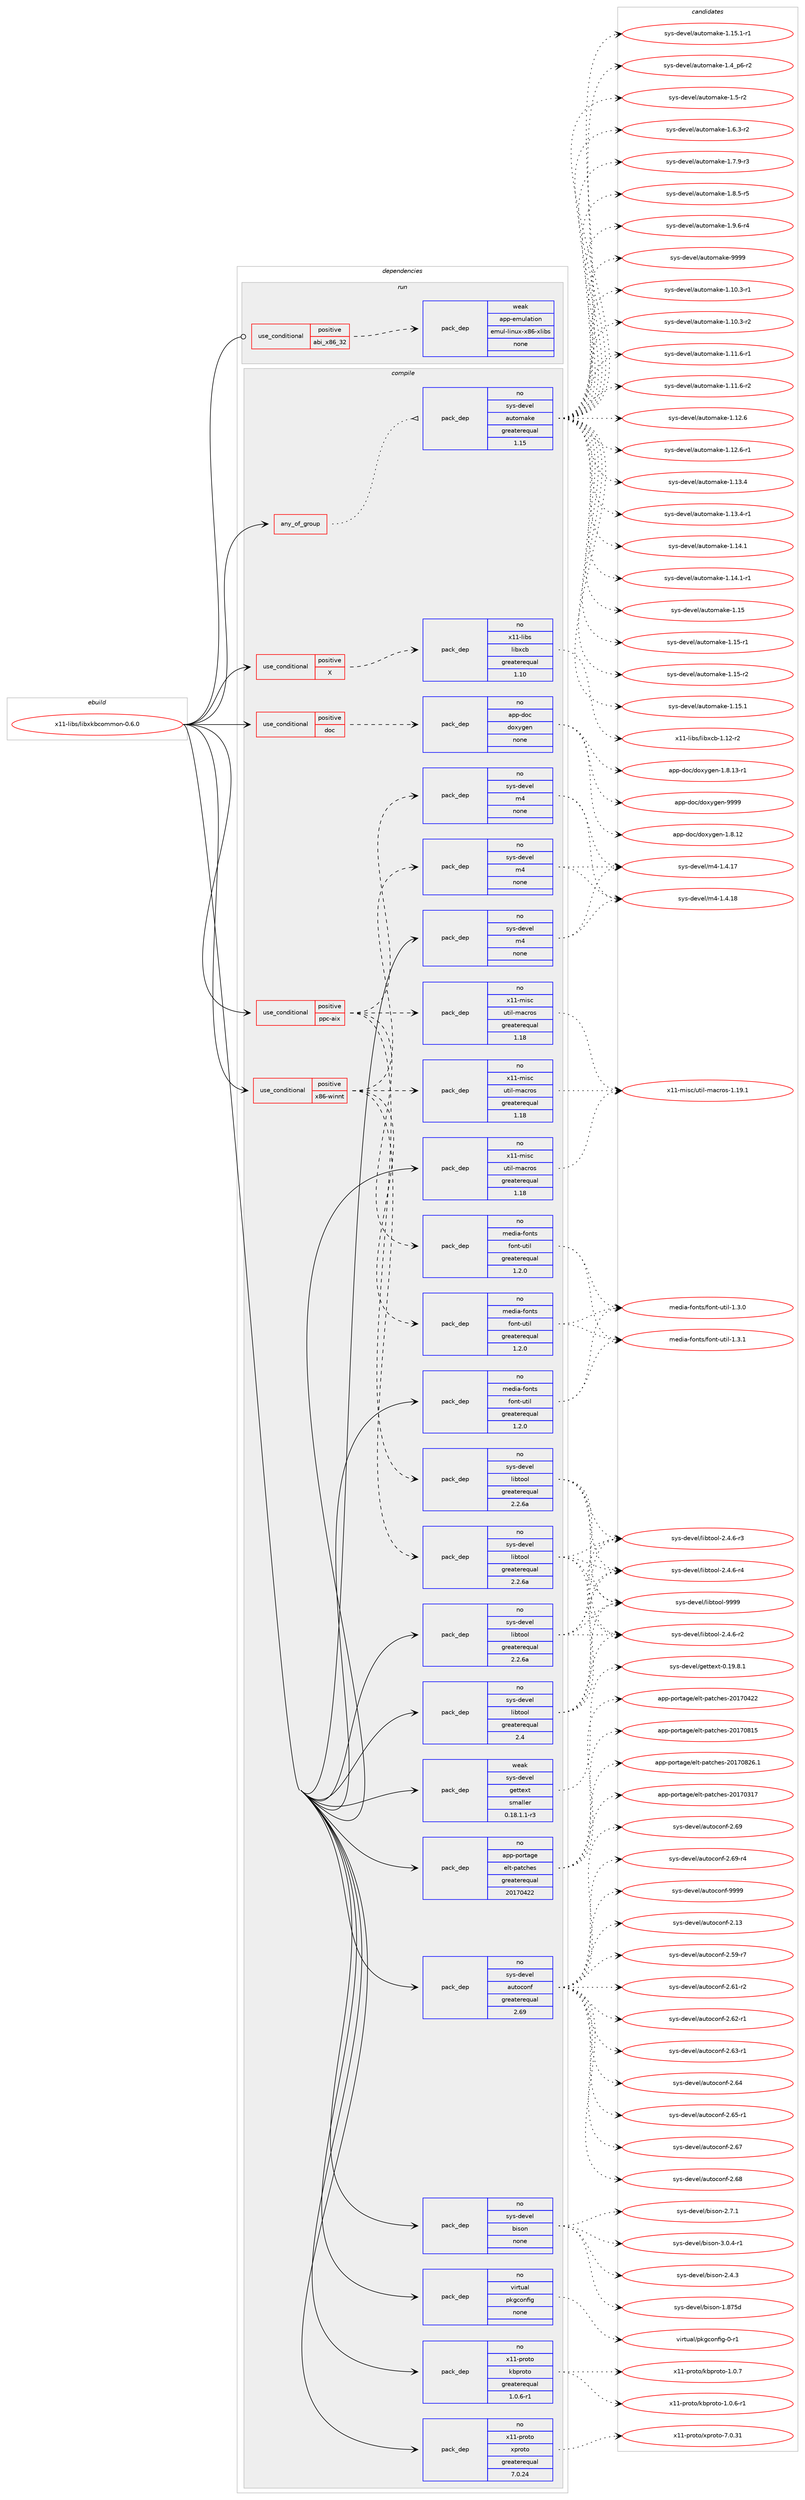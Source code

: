 digraph prolog {

# *************
# Graph options
# *************

newrank=true;
concentrate=true;
compound=true;
graph [rankdir=LR,fontname=Helvetica,fontsize=10,ranksep=1.5];#, ranksep=2.5, nodesep=0.2];
edge  [arrowhead=vee];
node  [fontname=Helvetica,fontsize=10];

# **********
# The ebuild
# **********

subgraph cluster_leftcol {
color=gray;
rank=same;
label=<<i>ebuild</i>>;
id [label="x11-libs/libxkbcommon-0.6.0", color=red, width=4, href="../x11-libs/libxkbcommon-0.6.0.svg"];
}

# ****************
# The dependencies
# ****************

subgraph cluster_midcol {
color=gray;
label=<<i>dependencies</i>>;
subgraph cluster_compile {
fillcolor="#eeeeee";
style=filled;
label=<<i>compile</i>>;
subgraph any9384 {
dependency519846 [label=<<TABLE BORDER="0" CELLBORDER="1" CELLSPACING="0" CELLPADDING="4"><TR><TD CELLPADDING="10">any_of_group</TD></TR></TABLE>>, shape=none, color=red];subgraph pack387378 {
dependency519847 [label=<<TABLE BORDER="0" CELLBORDER="1" CELLSPACING="0" CELLPADDING="4" WIDTH="220"><TR><TD ROWSPAN="6" CELLPADDING="30">pack_dep</TD></TR><TR><TD WIDTH="110">no</TD></TR><TR><TD>sys-devel</TD></TR><TR><TD>automake</TD></TR><TR><TD>greaterequal</TD></TR><TR><TD>1.15</TD></TR></TABLE>>, shape=none, color=blue];
}
dependency519846:e -> dependency519847:w [weight=20,style="dotted",arrowhead="oinv"];
}
id:e -> dependency519846:w [weight=20,style="solid",arrowhead="vee"];
subgraph cond122741 {
dependency519848 [label=<<TABLE BORDER="0" CELLBORDER="1" CELLSPACING="0" CELLPADDING="4"><TR><TD ROWSPAN="3" CELLPADDING="10">use_conditional</TD></TR><TR><TD>positive</TD></TR><TR><TD>X</TD></TR></TABLE>>, shape=none, color=red];
subgraph pack387379 {
dependency519849 [label=<<TABLE BORDER="0" CELLBORDER="1" CELLSPACING="0" CELLPADDING="4" WIDTH="220"><TR><TD ROWSPAN="6" CELLPADDING="30">pack_dep</TD></TR><TR><TD WIDTH="110">no</TD></TR><TR><TD>x11-libs</TD></TR><TR><TD>libxcb</TD></TR><TR><TD>greaterequal</TD></TR><TR><TD>1.10</TD></TR></TABLE>>, shape=none, color=blue];
}
dependency519848:e -> dependency519849:w [weight=20,style="dashed",arrowhead="vee"];
}
id:e -> dependency519848:w [weight=20,style="solid",arrowhead="vee"];
subgraph cond122742 {
dependency519850 [label=<<TABLE BORDER="0" CELLBORDER="1" CELLSPACING="0" CELLPADDING="4"><TR><TD ROWSPAN="3" CELLPADDING="10">use_conditional</TD></TR><TR><TD>positive</TD></TR><TR><TD>doc</TD></TR></TABLE>>, shape=none, color=red];
subgraph pack387380 {
dependency519851 [label=<<TABLE BORDER="0" CELLBORDER="1" CELLSPACING="0" CELLPADDING="4" WIDTH="220"><TR><TD ROWSPAN="6" CELLPADDING="30">pack_dep</TD></TR><TR><TD WIDTH="110">no</TD></TR><TR><TD>app-doc</TD></TR><TR><TD>doxygen</TD></TR><TR><TD>none</TD></TR><TR><TD></TD></TR></TABLE>>, shape=none, color=blue];
}
dependency519850:e -> dependency519851:w [weight=20,style="dashed",arrowhead="vee"];
}
id:e -> dependency519850:w [weight=20,style="solid",arrowhead="vee"];
subgraph cond122743 {
dependency519852 [label=<<TABLE BORDER="0" CELLBORDER="1" CELLSPACING="0" CELLPADDING="4"><TR><TD ROWSPAN="3" CELLPADDING="10">use_conditional</TD></TR><TR><TD>positive</TD></TR><TR><TD>ppc-aix</TD></TR></TABLE>>, shape=none, color=red];
subgraph pack387381 {
dependency519853 [label=<<TABLE BORDER="0" CELLBORDER="1" CELLSPACING="0" CELLPADDING="4" WIDTH="220"><TR><TD ROWSPAN="6" CELLPADDING="30">pack_dep</TD></TR><TR><TD WIDTH="110">no</TD></TR><TR><TD>sys-devel</TD></TR><TR><TD>libtool</TD></TR><TR><TD>greaterequal</TD></TR><TR><TD>2.2.6a</TD></TR></TABLE>>, shape=none, color=blue];
}
dependency519852:e -> dependency519853:w [weight=20,style="dashed",arrowhead="vee"];
subgraph pack387382 {
dependency519854 [label=<<TABLE BORDER="0" CELLBORDER="1" CELLSPACING="0" CELLPADDING="4" WIDTH="220"><TR><TD ROWSPAN="6" CELLPADDING="30">pack_dep</TD></TR><TR><TD WIDTH="110">no</TD></TR><TR><TD>sys-devel</TD></TR><TR><TD>m4</TD></TR><TR><TD>none</TD></TR><TR><TD></TD></TR></TABLE>>, shape=none, color=blue];
}
dependency519852:e -> dependency519854:w [weight=20,style="dashed",arrowhead="vee"];
subgraph pack387383 {
dependency519855 [label=<<TABLE BORDER="0" CELLBORDER="1" CELLSPACING="0" CELLPADDING="4" WIDTH="220"><TR><TD ROWSPAN="6" CELLPADDING="30">pack_dep</TD></TR><TR><TD WIDTH="110">no</TD></TR><TR><TD>x11-misc</TD></TR><TR><TD>util-macros</TD></TR><TR><TD>greaterequal</TD></TR><TR><TD>1.18</TD></TR></TABLE>>, shape=none, color=blue];
}
dependency519852:e -> dependency519855:w [weight=20,style="dashed",arrowhead="vee"];
subgraph pack387384 {
dependency519856 [label=<<TABLE BORDER="0" CELLBORDER="1" CELLSPACING="0" CELLPADDING="4" WIDTH="220"><TR><TD ROWSPAN="6" CELLPADDING="30">pack_dep</TD></TR><TR><TD WIDTH="110">no</TD></TR><TR><TD>media-fonts</TD></TR><TR><TD>font-util</TD></TR><TR><TD>greaterequal</TD></TR><TR><TD>1.2.0</TD></TR></TABLE>>, shape=none, color=blue];
}
dependency519852:e -> dependency519856:w [weight=20,style="dashed",arrowhead="vee"];
}
id:e -> dependency519852:w [weight=20,style="solid",arrowhead="vee"];
subgraph cond122744 {
dependency519857 [label=<<TABLE BORDER="0" CELLBORDER="1" CELLSPACING="0" CELLPADDING="4"><TR><TD ROWSPAN="3" CELLPADDING="10">use_conditional</TD></TR><TR><TD>positive</TD></TR><TR><TD>x86-winnt</TD></TR></TABLE>>, shape=none, color=red];
subgraph pack387385 {
dependency519858 [label=<<TABLE BORDER="0" CELLBORDER="1" CELLSPACING="0" CELLPADDING="4" WIDTH="220"><TR><TD ROWSPAN="6" CELLPADDING="30">pack_dep</TD></TR><TR><TD WIDTH="110">no</TD></TR><TR><TD>sys-devel</TD></TR><TR><TD>libtool</TD></TR><TR><TD>greaterequal</TD></TR><TR><TD>2.2.6a</TD></TR></TABLE>>, shape=none, color=blue];
}
dependency519857:e -> dependency519858:w [weight=20,style="dashed",arrowhead="vee"];
subgraph pack387386 {
dependency519859 [label=<<TABLE BORDER="0" CELLBORDER="1" CELLSPACING="0" CELLPADDING="4" WIDTH="220"><TR><TD ROWSPAN="6" CELLPADDING="30">pack_dep</TD></TR><TR><TD WIDTH="110">no</TD></TR><TR><TD>sys-devel</TD></TR><TR><TD>m4</TD></TR><TR><TD>none</TD></TR><TR><TD></TD></TR></TABLE>>, shape=none, color=blue];
}
dependency519857:e -> dependency519859:w [weight=20,style="dashed",arrowhead="vee"];
subgraph pack387387 {
dependency519860 [label=<<TABLE BORDER="0" CELLBORDER="1" CELLSPACING="0" CELLPADDING="4" WIDTH="220"><TR><TD ROWSPAN="6" CELLPADDING="30">pack_dep</TD></TR><TR><TD WIDTH="110">no</TD></TR><TR><TD>x11-misc</TD></TR><TR><TD>util-macros</TD></TR><TR><TD>greaterequal</TD></TR><TR><TD>1.18</TD></TR></TABLE>>, shape=none, color=blue];
}
dependency519857:e -> dependency519860:w [weight=20,style="dashed",arrowhead="vee"];
subgraph pack387388 {
dependency519861 [label=<<TABLE BORDER="0" CELLBORDER="1" CELLSPACING="0" CELLPADDING="4" WIDTH="220"><TR><TD ROWSPAN="6" CELLPADDING="30">pack_dep</TD></TR><TR><TD WIDTH="110">no</TD></TR><TR><TD>media-fonts</TD></TR><TR><TD>font-util</TD></TR><TR><TD>greaterequal</TD></TR><TR><TD>1.2.0</TD></TR></TABLE>>, shape=none, color=blue];
}
dependency519857:e -> dependency519861:w [weight=20,style="dashed",arrowhead="vee"];
}
id:e -> dependency519857:w [weight=20,style="solid",arrowhead="vee"];
subgraph pack387389 {
dependency519862 [label=<<TABLE BORDER="0" CELLBORDER="1" CELLSPACING="0" CELLPADDING="4" WIDTH="220"><TR><TD ROWSPAN="6" CELLPADDING="30">pack_dep</TD></TR><TR><TD WIDTH="110">no</TD></TR><TR><TD>app-portage</TD></TR><TR><TD>elt-patches</TD></TR><TR><TD>greaterequal</TD></TR><TR><TD>20170422</TD></TR></TABLE>>, shape=none, color=blue];
}
id:e -> dependency519862:w [weight=20,style="solid",arrowhead="vee"];
subgraph pack387390 {
dependency519863 [label=<<TABLE BORDER="0" CELLBORDER="1" CELLSPACING="0" CELLPADDING="4" WIDTH="220"><TR><TD ROWSPAN="6" CELLPADDING="30">pack_dep</TD></TR><TR><TD WIDTH="110">no</TD></TR><TR><TD>media-fonts</TD></TR><TR><TD>font-util</TD></TR><TR><TD>greaterequal</TD></TR><TR><TD>1.2.0</TD></TR></TABLE>>, shape=none, color=blue];
}
id:e -> dependency519863:w [weight=20,style="solid",arrowhead="vee"];
subgraph pack387391 {
dependency519864 [label=<<TABLE BORDER="0" CELLBORDER="1" CELLSPACING="0" CELLPADDING="4" WIDTH="220"><TR><TD ROWSPAN="6" CELLPADDING="30">pack_dep</TD></TR><TR><TD WIDTH="110">no</TD></TR><TR><TD>sys-devel</TD></TR><TR><TD>autoconf</TD></TR><TR><TD>greaterequal</TD></TR><TR><TD>2.69</TD></TR></TABLE>>, shape=none, color=blue];
}
id:e -> dependency519864:w [weight=20,style="solid",arrowhead="vee"];
subgraph pack387392 {
dependency519865 [label=<<TABLE BORDER="0" CELLBORDER="1" CELLSPACING="0" CELLPADDING="4" WIDTH="220"><TR><TD ROWSPAN="6" CELLPADDING="30">pack_dep</TD></TR><TR><TD WIDTH="110">no</TD></TR><TR><TD>sys-devel</TD></TR><TR><TD>bison</TD></TR><TR><TD>none</TD></TR><TR><TD></TD></TR></TABLE>>, shape=none, color=blue];
}
id:e -> dependency519865:w [weight=20,style="solid",arrowhead="vee"];
subgraph pack387393 {
dependency519866 [label=<<TABLE BORDER="0" CELLBORDER="1" CELLSPACING="0" CELLPADDING="4" WIDTH="220"><TR><TD ROWSPAN="6" CELLPADDING="30">pack_dep</TD></TR><TR><TD WIDTH="110">no</TD></TR><TR><TD>sys-devel</TD></TR><TR><TD>libtool</TD></TR><TR><TD>greaterequal</TD></TR><TR><TD>2.2.6a</TD></TR></TABLE>>, shape=none, color=blue];
}
id:e -> dependency519866:w [weight=20,style="solid",arrowhead="vee"];
subgraph pack387394 {
dependency519867 [label=<<TABLE BORDER="0" CELLBORDER="1" CELLSPACING="0" CELLPADDING="4" WIDTH="220"><TR><TD ROWSPAN="6" CELLPADDING="30">pack_dep</TD></TR><TR><TD WIDTH="110">no</TD></TR><TR><TD>sys-devel</TD></TR><TR><TD>libtool</TD></TR><TR><TD>greaterequal</TD></TR><TR><TD>2.4</TD></TR></TABLE>>, shape=none, color=blue];
}
id:e -> dependency519867:w [weight=20,style="solid",arrowhead="vee"];
subgraph pack387395 {
dependency519868 [label=<<TABLE BORDER="0" CELLBORDER="1" CELLSPACING="0" CELLPADDING="4" WIDTH="220"><TR><TD ROWSPAN="6" CELLPADDING="30">pack_dep</TD></TR><TR><TD WIDTH="110">no</TD></TR><TR><TD>sys-devel</TD></TR><TR><TD>m4</TD></TR><TR><TD>none</TD></TR><TR><TD></TD></TR></TABLE>>, shape=none, color=blue];
}
id:e -> dependency519868:w [weight=20,style="solid",arrowhead="vee"];
subgraph pack387396 {
dependency519869 [label=<<TABLE BORDER="0" CELLBORDER="1" CELLSPACING="0" CELLPADDING="4" WIDTH="220"><TR><TD ROWSPAN="6" CELLPADDING="30">pack_dep</TD></TR><TR><TD WIDTH="110">no</TD></TR><TR><TD>virtual</TD></TR><TR><TD>pkgconfig</TD></TR><TR><TD>none</TD></TR><TR><TD></TD></TR></TABLE>>, shape=none, color=blue];
}
id:e -> dependency519869:w [weight=20,style="solid",arrowhead="vee"];
subgraph pack387397 {
dependency519870 [label=<<TABLE BORDER="0" CELLBORDER="1" CELLSPACING="0" CELLPADDING="4" WIDTH="220"><TR><TD ROWSPAN="6" CELLPADDING="30">pack_dep</TD></TR><TR><TD WIDTH="110">no</TD></TR><TR><TD>x11-misc</TD></TR><TR><TD>util-macros</TD></TR><TR><TD>greaterequal</TD></TR><TR><TD>1.18</TD></TR></TABLE>>, shape=none, color=blue];
}
id:e -> dependency519870:w [weight=20,style="solid",arrowhead="vee"];
subgraph pack387398 {
dependency519871 [label=<<TABLE BORDER="0" CELLBORDER="1" CELLSPACING="0" CELLPADDING="4" WIDTH="220"><TR><TD ROWSPAN="6" CELLPADDING="30">pack_dep</TD></TR><TR><TD WIDTH="110">no</TD></TR><TR><TD>x11-proto</TD></TR><TR><TD>kbproto</TD></TR><TR><TD>greaterequal</TD></TR><TR><TD>1.0.6-r1</TD></TR></TABLE>>, shape=none, color=blue];
}
id:e -> dependency519871:w [weight=20,style="solid",arrowhead="vee"];
subgraph pack387399 {
dependency519872 [label=<<TABLE BORDER="0" CELLBORDER="1" CELLSPACING="0" CELLPADDING="4" WIDTH="220"><TR><TD ROWSPAN="6" CELLPADDING="30">pack_dep</TD></TR><TR><TD WIDTH="110">no</TD></TR><TR><TD>x11-proto</TD></TR><TR><TD>xproto</TD></TR><TR><TD>greaterequal</TD></TR><TR><TD>7.0.24</TD></TR></TABLE>>, shape=none, color=blue];
}
id:e -> dependency519872:w [weight=20,style="solid",arrowhead="vee"];
subgraph pack387400 {
dependency519873 [label=<<TABLE BORDER="0" CELLBORDER="1" CELLSPACING="0" CELLPADDING="4" WIDTH="220"><TR><TD ROWSPAN="6" CELLPADDING="30">pack_dep</TD></TR><TR><TD WIDTH="110">weak</TD></TR><TR><TD>sys-devel</TD></TR><TR><TD>gettext</TD></TR><TR><TD>smaller</TD></TR><TR><TD>0.18.1.1-r3</TD></TR></TABLE>>, shape=none, color=blue];
}
id:e -> dependency519873:w [weight=20,style="solid",arrowhead="vee"];
}
subgraph cluster_compileandrun {
fillcolor="#eeeeee";
style=filled;
label=<<i>compile and run</i>>;
}
subgraph cluster_run {
fillcolor="#eeeeee";
style=filled;
label=<<i>run</i>>;
subgraph cond122745 {
dependency519874 [label=<<TABLE BORDER="0" CELLBORDER="1" CELLSPACING="0" CELLPADDING="4"><TR><TD ROWSPAN="3" CELLPADDING="10">use_conditional</TD></TR><TR><TD>positive</TD></TR><TR><TD>abi_x86_32</TD></TR></TABLE>>, shape=none, color=red];
subgraph pack387401 {
dependency519875 [label=<<TABLE BORDER="0" CELLBORDER="1" CELLSPACING="0" CELLPADDING="4" WIDTH="220"><TR><TD ROWSPAN="6" CELLPADDING="30">pack_dep</TD></TR><TR><TD WIDTH="110">weak</TD></TR><TR><TD>app-emulation</TD></TR><TR><TD>emul-linux-x86-xlibs</TD></TR><TR><TD>none</TD></TR><TR><TD></TD></TR></TABLE>>, shape=none, color=blue];
}
dependency519874:e -> dependency519875:w [weight=20,style="dashed",arrowhead="vee"];
}
id:e -> dependency519874:w [weight=20,style="solid",arrowhead="odot"];
}
}

# **************
# The candidates
# **************

subgraph cluster_choices {
rank=same;
color=gray;
label=<<i>candidates</i>>;

subgraph choice387378 {
color=black;
nodesep=1;
choice11512111545100101118101108479711711611110997107101454946494846514511449 [label="sys-devel/automake-1.10.3-r1", color=red, width=4,href="../sys-devel/automake-1.10.3-r1.svg"];
choice11512111545100101118101108479711711611110997107101454946494846514511450 [label="sys-devel/automake-1.10.3-r2", color=red, width=4,href="../sys-devel/automake-1.10.3-r2.svg"];
choice11512111545100101118101108479711711611110997107101454946494946544511449 [label="sys-devel/automake-1.11.6-r1", color=red, width=4,href="../sys-devel/automake-1.11.6-r1.svg"];
choice11512111545100101118101108479711711611110997107101454946494946544511450 [label="sys-devel/automake-1.11.6-r2", color=red, width=4,href="../sys-devel/automake-1.11.6-r2.svg"];
choice1151211154510010111810110847971171161111099710710145494649504654 [label="sys-devel/automake-1.12.6", color=red, width=4,href="../sys-devel/automake-1.12.6.svg"];
choice11512111545100101118101108479711711611110997107101454946495046544511449 [label="sys-devel/automake-1.12.6-r1", color=red, width=4,href="../sys-devel/automake-1.12.6-r1.svg"];
choice1151211154510010111810110847971171161111099710710145494649514652 [label="sys-devel/automake-1.13.4", color=red, width=4,href="../sys-devel/automake-1.13.4.svg"];
choice11512111545100101118101108479711711611110997107101454946495146524511449 [label="sys-devel/automake-1.13.4-r1", color=red, width=4,href="../sys-devel/automake-1.13.4-r1.svg"];
choice1151211154510010111810110847971171161111099710710145494649524649 [label="sys-devel/automake-1.14.1", color=red, width=4,href="../sys-devel/automake-1.14.1.svg"];
choice11512111545100101118101108479711711611110997107101454946495246494511449 [label="sys-devel/automake-1.14.1-r1", color=red, width=4,href="../sys-devel/automake-1.14.1-r1.svg"];
choice115121115451001011181011084797117116111109971071014549464953 [label="sys-devel/automake-1.15", color=red, width=4,href="../sys-devel/automake-1.15.svg"];
choice1151211154510010111810110847971171161111099710710145494649534511449 [label="sys-devel/automake-1.15-r1", color=red, width=4,href="../sys-devel/automake-1.15-r1.svg"];
choice1151211154510010111810110847971171161111099710710145494649534511450 [label="sys-devel/automake-1.15-r2", color=red, width=4,href="../sys-devel/automake-1.15-r2.svg"];
choice1151211154510010111810110847971171161111099710710145494649534649 [label="sys-devel/automake-1.15.1", color=red, width=4,href="../sys-devel/automake-1.15.1.svg"];
choice11512111545100101118101108479711711611110997107101454946495346494511449 [label="sys-devel/automake-1.15.1-r1", color=red, width=4,href="../sys-devel/automake-1.15.1-r1.svg"];
choice115121115451001011181011084797117116111109971071014549465295112544511450 [label="sys-devel/automake-1.4_p6-r2", color=red, width=4,href="../sys-devel/automake-1.4_p6-r2.svg"];
choice11512111545100101118101108479711711611110997107101454946534511450 [label="sys-devel/automake-1.5-r2", color=red, width=4,href="../sys-devel/automake-1.5-r2.svg"];
choice115121115451001011181011084797117116111109971071014549465446514511450 [label="sys-devel/automake-1.6.3-r2", color=red, width=4,href="../sys-devel/automake-1.6.3-r2.svg"];
choice115121115451001011181011084797117116111109971071014549465546574511451 [label="sys-devel/automake-1.7.9-r3", color=red, width=4,href="../sys-devel/automake-1.7.9-r3.svg"];
choice115121115451001011181011084797117116111109971071014549465646534511453 [label="sys-devel/automake-1.8.5-r5", color=red, width=4,href="../sys-devel/automake-1.8.5-r5.svg"];
choice115121115451001011181011084797117116111109971071014549465746544511452 [label="sys-devel/automake-1.9.6-r4", color=red, width=4,href="../sys-devel/automake-1.9.6-r4.svg"];
choice115121115451001011181011084797117116111109971071014557575757 [label="sys-devel/automake-9999", color=red, width=4,href="../sys-devel/automake-9999.svg"];
dependency519847:e -> choice11512111545100101118101108479711711611110997107101454946494846514511449:w [style=dotted,weight="100"];
dependency519847:e -> choice11512111545100101118101108479711711611110997107101454946494846514511450:w [style=dotted,weight="100"];
dependency519847:e -> choice11512111545100101118101108479711711611110997107101454946494946544511449:w [style=dotted,weight="100"];
dependency519847:e -> choice11512111545100101118101108479711711611110997107101454946494946544511450:w [style=dotted,weight="100"];
dependency519847:e -> choice1151211154510010111810110847971171161111099710710145494649504654:w [style=dotted,weight="100"];
dependency519847:e -> choice11512111545100101118101108479711711611110997107101454946495046544511449:w [style=dotted,weight="100"];
dependency519847:e -> choice1151211154510010111810110847971171161111099710710145494649514652:w [style=dotted,weight="100"];
dependency519847:e -> choice11512111545100101118101108479711711611110997107101454946495146524511449:w [style=dotted,weight="100"];
dependency519847:e -> choice1151211154510010111810110847971171161111099710710145494649524649:w [style=dotted,weight="100"];
dependency519847:e -> choice11512111545100101118101108479711711611110997107101454946495246494511449:w [style=dotted,weight="100"];
dependency519847:e -> choice115121115451001011181011084797117116111109971071014549464953:w [style=dotted,weight="100"];
dependency519847:e -> choice1151211154510010111810110847971171161111099710710145494649534511449:w [style=dotted,weight="100"];
dependency519847:e -> choice1151211154510010111810110847971171161111099710710145494649534511450:w [style=dotted,weight="100"];
dependency519847:e -> choice1151211154510010111810110847971171161111099710710145494649534649:w [style=dotted,weight="100"];
dependency519847:e -> choice11512111545100101118101108479711711611110997107101454946495346494511449:w [style=dotted,weight="100"];
dependency519847:e -> choice115121115451001011181011084797117116111109971071014549465295112544511450:w [style=dotted,weight="100"];
dependency519847:e -> choice11512111545100101118101108479711711611110997107101454946534511450:w [style=dotted,weight="100"];
dependency519847:e -> choice115121115451001011181011084797117116111109971071014549465446514511450:w [style=dotted,weight="100"];
dependency519847:e -> choice115121115451001011181011084797117116111109971071014549465546574511451:w [style=dotted,weight="100"];
dependency519847:e -> choice115121115451001011181011084797117116111109971071014549465646534511453:w [style=dotted,weight="100"];
dependency519847:e -> choice115121115451001011181011084797117116111109971071014549465746544511452:w [style=dotted,weight="100"];
dependency519847:e -> choice115121115451001011181011084797117116111109971071014557575757:w [style=dotted,weight="100"];
}
subgraph choice387379 {
color=black;
nodesep=1;
choice120494945108105981154710810598120999845494649504511450 [label="x11-libs/libxcb-1.12-r2", color=red, width=4,href="../x11-libs/libxcb-1.12-r2.svg"];
dependency519849:e -> choice120494945108105981154710810598120999845494649504511450:w [style=dotted,weight="100"];
}
subgraph choice387380 {
color=black;
nodesep=1;
choice9711211245100111994710011112012110310111045494656464950 [label="app-doc/doxygen-1.8.12", color=red, width=4,href="../app-doc/doxygen-1.8.12.svg"];
choice97112112451001119947100111120121103101110454946564649514511449 [label="app-doc/doxygen-1.8.13-r1", color=red, width=4,href="../app-doc/doxygen-1.8.13-r1.svg"];
choice971121124510011199471001111201211031011104557575757 [label="app-doc/doxygen-9999", color=red, width=4,href="../app-doc/doxygen-9999.svg"];
dependency519851:e -> choice9711211245100111994710011112012110310111045494656464950:w [style=dotted,weight="100"];
dependency519851:e -> choice97112112451001119947100111120121103101110454946564649514511449:w [style=dotted,weight="100"];
dependency519851:e -> choice971121124510011199471001111201211031011104557575757:w [style=dotted,weight="100"];
}
subgraph choice387381 {
color=black;
nodesep=1;
choice1151211154510010111810110847108105981161111111084550465246544511450 [label="sys-devel/libtool-2.4.6-r2", color=red, width=4,href="../sys-devel/libtool-2.4.6-r2.svg"];
choice1151211154510010111810110847108105981161111111084550465246544511451 [label="sys-devel/libtool-2.4.6-r3", color=red, width=4,href="../sys-devel/libtool-2.4.6-r3.svg"];
choice1151211154510010111810110847108105981161111111084550465246544511452 [label="sys-devel/libtool-2.4.6-r4", color=red, width=4,href="../sys-devel/libtool-2.4.6-r4.svg"];
choice1151211154510010111810110847108105981161111111084557575757 [label="sys-devel/libtool-9999", color=red, width=4,href="../sys-devel/libtool-9999.svg"];
dependency519853:e -> choice1151211154510010111810110847108105981161111111084550465246544511450:w [style=dotted,weight="100"];
dependency519853:e -> choice1151211154510010111810110847108105981161111111084550465246544511451:w [style=dotted,weight="100"];
dependency519853:e -> choice1151211154510010111810110847108105981161111111084550465246544511452:w [style=dotted,weight="100"];
dependency519853:e -> choice1151211154510010111810110847108105981161111111084557575757:w [style=dotted,weight="100"];
}
subgraph choice387382 {
color=black;
nodesep=1;
choice11512111545100101118101108471095245494652464955 [label="sys-devel/m4-1.4.17", color=red, width=4,href="../sys-devel/m4-1.4.17.svg"];
choice11512111545100101118101108471095245494652464956 [label="sys-devel/m4-1.4.18", color=red, width=4,href="../sys-devel/m4-1.4.18.svg"];
dependency519854:e -> choice11512111545100101118101108471095245494652464955:w [style=dotted,weight="100"];
dependency519854:e -> choice11512111545100101118101108471095245494652464956:w [style=dotted,weight="100"];
}
subgraph choice387383 {
color=black;
nodesep=1;
choice120494945109105115994711711610510845109979911411111545494649574649 [label="x11-misc/util-macros-1.19.1", color=red, width=4,href="../x11-misc/util-macros-1.19.1.svg"];
dependency519855:e -> choice120494945109105115994711711610510845109979911411111545494649574649:w [style=dotted,weight="100"];
}
subgraph choice387384 {
color=black;
nodesep=1;
choice10910110010597451021111101161154710211111011645117116105108454946514648 [label="media-fonts/font-util-1.3.0", color=red, width=4,href="../media-fonts/font-util-1.3.0.svg"];
choice10910110010597451021111101161154710211111011645117116105108454946514649 [label="media-fonts/font-util-1.3.1", color=red, width=4,href="../media-fonts/font-util-1.3.1.svg"];
dependency519856:e -> choice10910110010597451021111101161154710211111011645117116105108454946514648:w [style=dotted,weight="100"];
dependency519856:e -> choice10910110010597451021111101161154710211111011645117116105108454946514649:w [style=dotted,weight="100"];
}
subgraph choice387385 {
color=black;
nodesep=1;
choice1151211154510010111810110847108105981161111111084550465246544511450 [label="sys-devel/libtool-2.4.6-r2", color=red, width=4,href="../sys-devel/libtool-2.4.6-r2.svg"];
choice1151211154510010111810110847108105981161111111084550465246544511451 [label="sys-devel/libtool-2.4.6-r3", color=red, width=4,href="../sys-devel/libtool-2.4.6-r3.svg"];
choice1151211154510010111810110847108105981161111111084550465246544511452 [label="sys-devel/libtool-2.4.6-r4", color=red, width=4,href="../sys-devel/libtool-2.4.6-r4.svg"];
choice1151211154510010111810110847108105981161111111084557575757 [label="sys-devel/libtool-9999", color=red, width=4,href="../sys-devel/libtool-9999.svg"];
dependency519858:e -> choice1151211154510010111810110847108105981161111111084550465246544511450:w [style=dotted,weight="100"];
dependency519858:e -> choice1151211154510010111810110847108105981161111111084550465246544511451:w [style=dotted,weight="100"];
dependency519858:e -> choice1151211154510010111810110847108105981161111111084550465246544511452:w [style=dotted,weight="100"];
dependency519858:e -> choice1151211154510010111810110847108105981161111111084557575757:w [style=dotted,weight="100"];
}
subgraph choice387386 {
color=black;
nodesep=1;
choice11512111545100101118101108471095245494652464955 [label="sys-devel/m4-1.4.17", color=red, width=4,href="../sys-devel/m4-1.4.17.svg"];
choice11512111545100101118101108471095245494652464956 [label="sys-devel/m4-1.4.18", color=red, width=4,href="../sys-devel/m4-1.4.18.svg"];
dependency519859:e -> choice11512111545100101118101108471095245494652464955:w [style=dotted,weight="100"];
dependency519859:e -> choice11512111545100101118101108471095245494652464956:w [style=dotted,weight="100"];
}
subgraph choice387387 {
color=black;
nodesep=1;
choice120494945109105115994711711610510845109979911411111545494649574649 [label="x11-misc/util-macros-1.19.1", color=red, width=4,href="../x11-misc/util-macros-1.19.1.svg"];
dependency519860:e -> choice120494945109105115994711711610510845109979911411111545494649574649:w [style=dotted,weight="100"];
}
subgraph choice387388 {
color=black;
nodesep=1;
choice10910110010597451021111101161154710211111011645117116105108454946514648 [label="media-fonts/font-util-1.3.0", color=red, width=4,href="../media-fonts/font-util-1.3.0.svg"];
choice10910110010597451021111101161154710211111011645117116105108454946514649 [label="media-fonts/font-util-1.3.1", color=red, width=4,href="../media-fonts/font-util-1.3.1.svg"];
dependency519861:e -> choice10910110010597451021111101161154710211111011645117116105108454946514648:w [style=dotted,weight="100"];
dependency519861:e -> choice10910110010597451021111101161154710211111011645117116105108454946514649:w [style=dotted,weight="100"];
}
subgraph choice387389 {
color=black;
nodesep=1;
choice97112112451121111141169710310147101108116451129711699104101115455048495548514955 [label="app-portage/elt-patches-20170317", color=red, width=4,href="../app-portage/elt-patches-20170317.svg"];
choice97112112451121111141169710310147101108116451129711699104101115455048495548525050 [label="app-portage/elt-patches-20170422", color=red, width=4,href="../app-portage/elt-patches-20170422.svg"];
choice97112112451121111141169710310147101108116451129711699104101115455048495548564953 [label="app-portage/elt-patches-20170815", color=red, width=4,href="../app-portage/elt-patches-20170815.svg"];
choice971121124511211111411697103101471011081164511297116991041011154550484955485650544649 [label="app-portage/elt-patches-20170826.1", color=red, width=4,href="../app-portage/elt-patches-20170826.1.svg"];
dependency519862:e -> choice97112112451121111141169710310147101108116451129711699104101115455048495548514955:w [style=dotted,weight="100"];
dependency519862:e -> choice97112112451121111141169710310147101108116451129711699104101115455048495548525050:w [style=dotted,weight="100"];
dependency519862:e -> choice97112112451121111141169710310147101108116451129711699104101115455048495548564953:w [style=dotted,weight="100"];
dependency519862:e -> choice971121124511211111411697103101471011081164511297116991041011154550484955485650544649:w [style=dotted,weight="100"];
}
subgraph choice387390 {
color=black;
nodesep=1;
choice10910110010597451021111101161154710211111011645117116105108454946514648 [label="media-fonts/font-util-1.3.0", color=red, width=4,href="../media-fonts/font-util-1.3.0.svg"];
choice10910110010597451021111101161154710211111011645117116105108454946514649 [label="media-fonts/font-util-1.3.1", color=red, width=4,href="../media-fonts/font-util-1.3.1.svg"];
dependency519863:e -> choice10910110010597451021111101161154710211111011645117116105108454946514648:w [style=dotted,weight="100"];
dependency519863:e -> choice10910110010597451021111101161154710211111011645117116105108454946514649:w [style=dotted,weight="100"];
}
subgraph choice387391 {
color=black;
nodesep=1;
choice115121115451001011181011084797117116111991111101024550464951 [label="sys-devel/autoconf-2.13", color=red, width=4,href="../sys-devel/autoconf-2.13.svg"];
choice1151211154510010111810110847971171161119911111010245504653574511455 [label="sys-devel/autoconf-2.59-r7", color=red, width=4,href="../sys-devel/autoconf-2.59-r7.svg"];
choice1151211154510010111810110847971171161119911111010245504654494511450 [label="sys-devel/autoconf-2.61-r2", color=red, width=4,href="../sys-devel/autoconf-2.61-r2.svg"];
choice1151211154510010111810110847971171161119911111010245504654504511449 [label="sys-devel/autoconf-2.62-r1", color=red, width=4,href="../sys-devel/autoconf-2.62-r1.svg"];
choice1151211154510010111810110847971171161119911111010245504654514511449 [label="sys-devel/autoconf-2.63-r1", color=red, width=4,href="../sys-devel/autoconf-2.63-r1.svg"];
choice115121115451001011181011084797117116111991111101024550465452 [label="sys-devel/autoconf-2.64", color=red, width=4,href="../sys-devel/autoconf-2.64.svg"];
choice1151211154510010111810110847971171161119911111010245504654534511449 [label="sys-devel/autoconf-2.65-r1", color=red, width=4,href="../sys-devel/autoconf-2.65-r1.svg"];
choice115121115451001011181011084797117116111991111101024550465455 [label="sys-devel/autoconf-2.67", color=red, width=4,href="../sys-devel/autoconf-2.67.svg"];
choice115121115451001011181011084797117116111991111101024550465456 [label="sys-devel/autoconf-2.68", color=red, width=4,href="../sys-devel/autoconf-2.68.svg"];
choice115121115451001011181011084797117116111991111101024550465457 [label="sys-devel/autoconf-2.69", color=red, width=4,href="../sys-devel/autoconf-2.69.svg"];
choice1151211154510010111810110847971171161119911111010245504654574511452 [label="sys-devel/autoconf-2.69-r4", color=red, width=4,href="../sys-devel/autoconf-2.69-r4.svg"];
choice115121115451001011181011084797117116111991111101024557575757 [label="sys-devel/autoconf-9999", color=red, width=4,href="../sys-devel/autoconf-9999.svg"];
dependency519864:e -> choice115121115451001011181011084797117116111991111101024550464951:w [style=dotted,weight="100"];
dependency519864:e -> choice1151211154510010111810110847971171161119911111010245504653574511455:w [style=dotted,weight="100"];
dependency519864:e -> choice1151211154510010111810110847971171161119911111010245504654494511450:w [style=dotted,weight="100"];
dependency519864:e -> choice1151211154510010111810110847971171161119911111010245504654504511449:w [style=dotted,weight="100"];
dependency519864:e -> choice1151211154510010111810110847971171161119911111010245504654514511449:w [style=dotted,weight="100"];
dependency519864:e -> choice115121115451001011181011084797117116111991111101024550465452:w [style=dotted,weight="100"];
dependency519864:e -> choice1151211154510010111810110847971171161119911111010245504654534511449:w [style=dotted,weight="100"];
dependency519864:e -> choice115121115451001011181011084797117116111991111101024550465455:w [style=dotted,weight="100"];
dependency519864:e -> choice115121115451001011181011084797117116111991111101024550465456:w [style=dotted,weight="100"];
dependency519864:e -> choice115121115451001011181011084797117116111991111101024550465457:w [style=dotted,weight="100"];
dependency519864:e -> choice1151211154510010111810110847971171161119911111010245504654574511452:w [style=dotted,weight="100"];
dependency519864:e -> choice115121115451001011181011084797117116111991111101024557575757:w [style=dotted,weight="100"];
}
subgraph choice387392 {
color=black;
nodesep=1;
choice115121115451001011181011084798105115111110454946565553100 [label="sys-devel/bison-1.875d", color=red, width=4,href="../sys-devel/bison-1.875d.svg"];
choice115121115451001011181011084798105115111110455046524651 [label="sys-devel/bison-2.4.3", color=red, width=4,href="../sys-devel/bison-2.4.3.svg"];
choice115121115451001011181011084798105115111110455046554649 [label="sys-devel/bison-2.7.1", color=red, width=4,href="../sys-devel/bison-2.7.1.svg"];
choice1151211154510010111810110847981051151111104551464846524511449 [label="sys-devel/bison-3.0.4-r1", color=red, width=4,href="../sys-devel/bison-3.0.4-r1.svg"];
dependency519865:e -> choice115121115451001011181011084798105115111110454946565553100:w [style=dotted,weight="100"];
dependency519865:e -> choice115121115451001011181011084798105115111110455046524651:w [style=dotted,weight="100"];
dependency519865:e -> choice115121115451001011181011084798105115111110455046554649:w [style=dotted,weight="100"];
dependency519865:e -> choice1151211154510010111810110847981051151111104551464846524511449:w [style=dotted,weight="100"];
}
subgraph choice387393 {
color=black;
nodesep=1;
choice1151211154510010111810110847108105981161111111084550465246544511450 [label="sys-devel/libtool-2.4.6-r2", color=red, width=4,href="../sys-devel/libtool-2.4.6-r2.svg"];
choice1151211154510010111810110847108105981161111111084550465246544511451 [label="sys-devel/libtool-2.4.6-r3", color=red, width=4,href="../sys-devel/libtool-2.4.6-r3.svg"];
choice1151211154510010111810110847108105981161111111084550465246544511452 [label="sys-devel/libtool-2.4.6-r4", color=red, width=4,href="../sys-devel/libtool-2.4.6-r4.svg"];
choice1151211154510010111810110847108105981161111111084557575757 [label="sys-devel/libtool-9999", color=red, width=4,href="../sys-devel/libtool-9999.svg"];
dependency519866:e -> choice1151211154510010111810110847108105981161111111084550465246544511450:w [style=dotted,weight="100"];
dependency519866:e -> choice1151211154510010111810110847108105981161111111084550465246544511451:w [style=dotted,weight="100"];
dependency519866:e -> choice1151211154510010111810110847108105981161111111084550465246544511452:w [style=dotted,weight="100"];
dependency519866:e -> choice1151211154510010111810110847108105981161111111084557575757:w [style=dotted,weight="100"];
}
subgraph choice387394 {
color=black;
nodesep=1;
choice1151211154510010111810110847108105981161111111084550465246544511450 [label="sys-devel/libtool-2.4.6-r2", color=red, width=4,href="../sys-devel/libtool-2.4.6-r2.svg"];
choice1151211154510010111810110847108105981161111111084550465246544511451 [label="sys-devel/libtool-2.4.6-r3", color=red, width=4,href="../sys-devel/libtool-2.4.6-r3.svg"];
choice1151211154510010111810110847108105981161111111084550465246544511452 [label="sys-devel/libtool-2.4.6-r4", color=red, width=4,href="../sys-devel/libtool-2.4.6-r4.svg"];
choice1151211154510010111810110847108105981161111111084557575757 [label="sys-devel/libtool-9999", color=red, width=4,href="../sys-devel/libtool-9999.svg"];
dependency519867:e -> choice1151211154510010111810110847108105981161111111084550465246544511450:w [style=dotted,weight="100"];
dependency519867:e -> choice1151211154510010111810110847108105981161111111084550465246544511451:w [style=dotted,weight="100"];
dependency519867:e -> choice1151211154510010111810110847108105981161111111084550465246544511452:w [style=dotted,weight="100"];
dependency519867:e -> choice1151211154510010111810110847108105981161111111084557575757:w [style=dotted,weight="100"];
}
subgraph choice387395 {
color=black;
nodesep=1;
choice11512111545100101118101108471095245494652464955 [label="sys-devel/m4-1.4.17", color=red, width=4,href="../sys-devel/m4-1.4.17.svg"];
choice11512111545100101118101108471095245494652464956 [label="sys-devel/m4-1.4.18", color=red, width=4,href="../sys-devel/m4-1.4.18.svg"];
dependency519868:e -> choice11512111545100101118101108471095245494652464955:w [style=dotted,weight="100"];
dependency519868:e -> choice11512111545100101118101108471095245494652464956:w [style=dotted,weight="100"];
}
subgraph choice387396 {
color=black;
nodesep=1;
choice11810511411611797108471121071039911111010210510345484511449 [label="virtual/pkgconfig-0-r1", color=red, width=4,href="../virtual/pkgconfig-0-r1.svg"];
dependency519869:e -> choice11810511411611797108471121071039911111010210510345484511449:w [style=dotted,weight="100"];
}
subgraph choice387397 {
color=black;
nodesep=1;
choice120494945109105115994711711610510845109979911411111545494649574649 [label="x11-misc/util-macros-1.19.1", color=red, width=4,href="../x11-misc/util-macros-1.19.1.svg"];
dependency519870:e -> choice120494945109105115994711711610510845109979911411111545494649574649:w [style=dotted,weight="100"];
}
subgraph choice387398 {
color=black;
nodesep=1;
choice12049494511211411111611147107981121141111161114549464846544511449 [label="x11-proto/kbproto-1.0.6-r1", color=red, width=4,href="../x11-proto/kbproto-1.0.6-r1.svg"];
choice1204949451121141111161114710798112114111116111454946484655 [label="x11-proto/kbproto-1.0.7", color=red, width=4,href="../x11-proto/kbproto-1.0.7.svg"];
dependency519871:e -> choice12049494511211411111611147107981121141111161114549464846544511449:w [style=dotted,weight="100"];
dependency519871:e -> choice1204949451121141111161114710798112114111116111454946484655:w [style=dotted,weight="100"];
}
subgraph choice387399 {
color=black;
nodesep=1;
choice1204949451121141111161114712011211411111611145554648465149 [label="x11-proto/xproto-7.0.31", color=red, width=4,href="../x11-proto/xproto-7.0.31.svg"];
dependency519872:e -> choice1204949451121141111161114712011211411111611145554648465149:w [style=dotted,weight="100"];
}
subgraph choice387400 {
color=black;
nodesep=1;
choice1151211154510010111810110847103101116116101120116454846495746564649 [label="sys-devel/gettext-0.19.8.1", color=red, width=4,href="../sys-devel/gettext-0.19.8.1.svg"];
dependency519873:e -> choice1151211154510010111810110847103101116116101120116454846495746564649:w [style=dotted,weight="100"];
}
subgraph choice387401 {
color=black;
nodesep=1;
}
}

}
